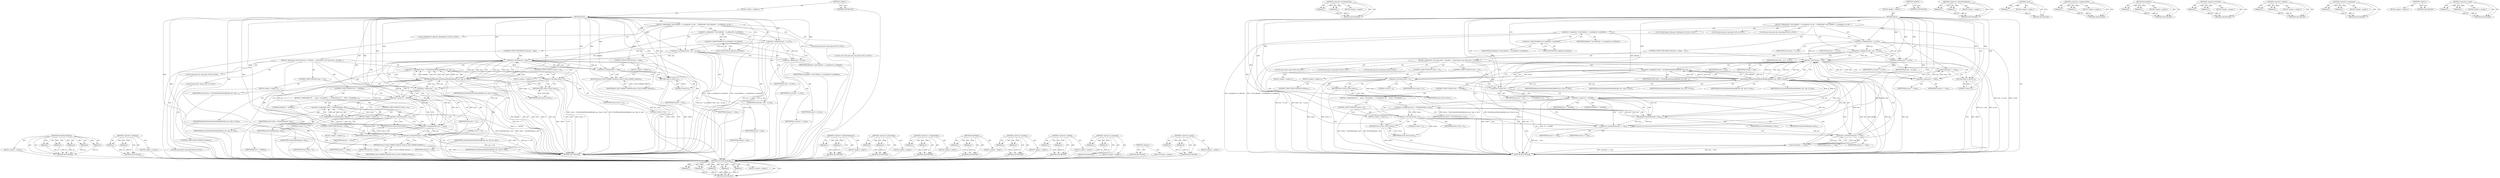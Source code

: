 digraph "&lt;operator&gt;.equals" {
vulnerable_128 [label=<(METHOD,ParseElementHeader)>];
vulnerable_129 [label=<(PARAM,p1)>];
vulnerable_130 [label=<(PARAM,p2)>];
vulnerable_131 [label=<(PARAM,p3)>];
vulnerable_132 [label=<(PARAM,p4)>];
vulnerable_133 [label=<(PARAM,p5)>];
vulnerable_134 [label=<(BLOCK,&lt;empty&gt;,&lt;empty&gt;)>];
vulnerable_135 [label=<(METHOD_RETURN,ANY)>];
vulnerable_155 [label=<(METHOD,&lt;operator&gt;.lessEqualsThan)>];
vulnerable_156 [label=<(PARAM,p1)>];
vulnerable_157 [label=<(PARAM,p2)>];
vulnerable_158 [label=<(BLOCK,&lt;empty&gt;,&lt;empty&gt;)>];
vulnerable_159 [label=<(METHOD_RETURN,ANY)>];
vulnerable_6 [label=<(METHOD,&lt;global&gt;)<SUB>1</SUB>>];
vulnerable_7 [label=<(BLOCK,&lt;empty&gt;,&lt;empty&gt;)<SUB>1</SUB>>];
vulnerable_8 [label=<(METHOD,Parse)<SUB>1</SUB>>];
vulnerable_9 [label=<(BLOCK,{
 IMkvReader* const pReader = m_pSegment-&gt;m_pR...,{
 IMkvReader* const pReader = m_pSegment-&gt;m_pR...)<SUB>1</SUB>>];
vulnerable_10 [label="<(LOCAL,IMkvReader* pReader: IMkvReader*)<SUB>2</SUB>>"];
vulnerable_11 [label=<(&lt;operator&gt;.assignment,* const pReader = m_pSegment-&gt;m_pReader)<SUB>2</SUB>>];
vulnerable_12 [label=<(IDENTIFIER,pReader,* const pReader = m_pSegment-&gt;m_pReader)<SUB>2</SUB>>];
vulnerable_13 [label=<(&lt;operator&gt;.indirectFieldAccess,m_pSegment-&gt;m_pReader)<SUB>2</SUB>>];
vulnerable_14 [label=<(IDENTIFIER,m_pSegment,* const pReader = m_pSegment-&gt;m_pReader)<SUB>2</SUB>>];
vulnerable_15 [label=<(FIELD_IDENTIFIER,m_pReader,m_pReader)<SUB>2</SUB>>];
vulnerable_16 [label="<(LOCAL,long long pos: long long)<SUB>4</SUB>>"];
vulnerable_17 [label=<(&lt;operator&gt;.assignment,pos = m_start)<SUB>4</SUB>>];
vulnerable_18 [label=<(IDENTIFIER,pos,pos = m_start)<SUB>4</SUB>>];
vulnerable_19 [label=<(IDENTIFIER,m_start,pos = m_start)<SUB>4</SUB>>];
vulnerable_20 [label="<(LOCAL,const long long stop: long long)<SUB>5</SUB>>"];
vulnerable_21 [label=<(&lt;operator&gt;.assignment,stop = pos + m_size)<SUB>5</SUB>>];
vulnerable_22 [label=<(IDENTIFIER,stop,stop = pos + m_size)<SUB>5</SUB>>];
vulnerable_23 [label=<(&lt;operator&gt;.addition,pos + m_size)<SUB>5</SUB>>];
vulnerable_24 [label=<(IDENTIFIER,pos,pos + m_size)<SUB>5</SUB>>];
vulnerable_25 [label=<(IDENTIFIER,m_size,pos + m_size)<SUB>5</SUB>>];
vulnerable_26 [label=<(CONTROL_STRUCTURE,WHILE,while (pos &lt; stop))<SUB>7</SUB>>];
vulnerable_27 [label=<(&lt;operator&gt;.lessThan,pos &lt; stop)<SUB>7</SUB>>];
vulnerable_28 [label=<(IDENTIFIER,pos,pos &lt; stop)<SUB>7</SUB>>];
vulnerable_29 [label=<(IDENTIFIER,stop,pos &lt; stop)<SUB>7</SUB>>];
vulnerable_30 [label=<(BLOCK,{
 long long id, size;

 long status = ParseEle...,{
 long long id, size;

 long status = ParseEle...)<SUB>7</SUB>>];
vulnerable_31 [label="<(LOCAL,long long id: long long)<SUB>8</SUB>>"];
vulnerable_32 [label="<(LOCAL,long long size: long long)<SUB>8</SUB>>"];
vulnerable_33 [label="<(LOCAL,long status: long)<SUB>10</SUB>>"];
vulnerable_34 [label=<(&lt;operator&gt;.assignment,status = ParseElementHeader(pReader, pos, stop,...)<SUB>10</SUB>>];
vulnerable_35 [label=<(IDENTIFIER,status,status = ParseElementHeader(pReader, pos, stop,...)<SUB>10</SUB>>];
vulnerable_36 [label=<(ParseElementHeader,ParseElementHeader(pReader, pos, stop, id, size))<SUB>10</SUB>>];
vulnerable_37 [label=<(IDENTIFIER,pReader,ParseElementHeader(pReader, pos, stop, id, size))<SUB>10</SUB>>];
vulnerable_38 [label=<(IDENTIFIER,pos,ParseElementHeader(pReader, pos, stop, id, size))<SUB>10</SUB>>];
vulnerable_39 [label=<(IDENTIFIER,stop,ParseElementHeader(pReader, pos, stop, id, size))<SUB>10</SUB>>];
vulnerable_40 [label=<(IDENTIFIER,id,ParseElementHeader(pReader, pos, stop, id, size))<SUB>10</SUB>>];
vulnerable_41 [label=<(IDENTIFIER,size,ParseElementHeader(pReader, pos, stop, id, size))<SUB>10</SUB>>];
vulnerable_42 [label=<(CONTROL_STRUCTURE,IF,if (status &lt; 0))<SUB>12</SUB>>];
vulnerable_43 [label=<(&lt;operator&gt;.lessThan,status &lt; 0)<SUB>12</SUB>>];
vulnerable_44 [label=<(IDENTIFIER,status,status &lt; 0)<SUB>12</SUB>>];
vulnerable_45 [label=<(LITERAL,0,status &lt; 0)<SUB>12</SUB>>];
vulnerable_46 [label=<(BLOCK,&lt;empty&gt;,&lt;empty&gt;)<SUB>13</SUB>>];
vulnerable_47 [label=<(RETURN,return status;,return status;)<SUB>13</SUB>>];
vulnerable_48 [label=<(IDENTIFIER,status,return status;)<SUB>13</SUB>>];
vulnerable_49 [label=<(CONTROL_STRUCTURE,IF,if (size == 0))<SUB>15</SUB>>];
vulnerable_50 [label=<(&lt;operator&gt;.equals,size == 0)<SUB>15</SUB>>];
vulnerable_51 [label=<(IDENTIFIER,size,size == 0)<SUB>15</SUB>>];
vulnerable_52 [label=<(LITERAL,0,size == 0)<SUB>15</SUB>>];
vulnerable_53 [label=<(BLOCK,&lt;empty&gt;,&lt;empty&gt;)<SUB>16</SUB>>];
vulnerable_54 [label=<(CONTROL_STRUCTURE,CONTINUE,continue;)<SUB>16</SUB>>];
vulnerable_55 [label=<(CONTROL_STRUCTURE,IF,if (id == 0x05B9))<SUB>18</SUB>>];
vulnerable_56 [label=<(&lt;operator&gt;.equals,id == 0x05B9)<SUB>18</SUB>>];
vulnerable_57 [label=<(IDENTIFIER,id,id == 0x05B9)<SUB>18</SUB>>];
vulnerable_58 [label=<(LITERAL,0x05B9,id == 0x05B9)<SUB>18</SUB>>];
vulnerable_59 [label=<(BLOCK,{ // EditionEntry ID
      status = ParseEditio...,{ // EditionEntry ID
      status = ParseEditio...)<SUB>18</SUB>>];
vulnerable_60 [label=<(&lt;operator&gt;.assignment,status = ParseEdition(pos, size))<SUB>19</SUB>>];
vulnerable_61 [label=<(IDENTIFIER,status,status = ParseEdition(pos, size))<SUB>19</SUB>>];
vulnerable_62 [label=<(ParseEdition,ParseEdition(pos, size))<SUB>19</SUB>>];
vulnerable_63 [label=<(IDENTIFIER,pos,ParseEdition(pos, size))<SUB>19</SUB>>];
vulnerable_64 [label=<(IDENTIFIER,size,ParseEdition(pos, size))<SUB>19</SUB>>];
vulnerable_65 [label=<(CONTROL_STRUCTURE,IF,if (status &lt; 0))<SUB>21</SUB>>];
vulnerable_66 [label=<(&lt;operator&gt;.lessThan,status &lt; 0)<SUB>21</SUB>>];
vulnerable_67 [label=<(IDENTIFIER,status,status &lt; 0)<SUB>21</SUB>>];
vulnerable_68 [label=<(LITERAL,0,status &lt; 0)<SUB>21</SUB>>];
vulnerable_69 [label=<(BLOCK,&lt;empty&gt;,&lt;empty&gt;)<SUB>22</SUB>>];
vulnerable_70 [label=<(RETURN,return status;,return status;)<SUB>22</SUB>>];
vulnerable_71 [label=<(IDENTIFIER,status,return status;)<SUB>22</SUB>>];
vulnerable_72 [label=<(&lt;operator&gt;.assignmentPlus,pos += size)<SUB>26</SUB>>];
vulnerable_73 [label=<(IDENTIFIER,pos,pos += size)<SUB>26</SUB>>];
vulnerable_74 [label=<(IDENTIFIER,size,pos += size)<SUB>26</SUB>>];
vulnerable_75 [label=<(assert,assert(pos &lt;= stop))<SUB>27</SUB>>];
vulnerable_76 [label=<(&lt;operator&gt;.lessEqualsThan,pos &lt;= stop)<SUB>27</SUB>>];
vulnerable_77 [label=<(IDENTIFIER,pos,pos &lt;= stop)<SUB>27</SUB>>];
vulnerable_78 [label=<(IDENTIFIER,stop,pos &lt;= stop)<SUB>27</SUB>>];
vulnerable_79 [label=<(assert,assert(pos == stop))<SUB>30</SUB>>];
vulnerable_80 [label=<(&lt;operator&gt;.equals,pos == stop)<SUB>30</SUB>>];
vulnerable_81 [label=<(IDENTIFIER,pos,pos == stop)<SUB>30</SUB>>];
vulnerable_82 [label=<(IDENTIFIER,stop,pos == stop)<SUB>30</SUB>>];
vulnerable_83 [label=<(RETURN,return 0;,return 0;)<SUB>31</SUB>>];
vulnerable_84 [label=<(LITERAL,0,return 0;)<SUB>31</SUB>>];
vulnerable_85 [label=<(METHOD_RETURN,long)<SUB>1</SUB>>];
vulnerable_87 [label=<(METHOD_RETURN,ANY)<SUB>1</SUB>>];
vulnerable_113 [label=<(METHOD,&lt;operator&gt;.indirectFieldAccess)>];
vulnerable_114 [label=<(PARAM,p1)>];
vulnerable_115 [label=<(PARAM,p2)>];
vulnerable_116 [label=<(BLOCK,&lt;empty&gt;,&lt;empty&gt;)>];
vulnerable_117 [label=<(METHOD_RETURN,ANY)>];
vulnerable_151 [label=<(METHOD,assert)>];
vulnerable_152 [label=<(PARAM,p1)>];
vulnerable_153 [label=<(BLOCK,&lt;empty&gt;,&lt;empty&gt;)>];
vulnerable_154 [label=<(METHOD_RETURN,ANY)>];
vulnerable_146 [label=<(METHOD,&lt;operator&gt;.assignmentPlus)>];
vulnerable_147 [label=<(PARAM,p1)>];
vulnerable_148 [label=<(PARAM,p2)>];
vulnerable_149 [label=<(BLOCK,&lt;empty&gt;,&lt;empty&gt;)>];
vulnerable_150 [label=<(METHOD_RETURN,ANY)>];
vulnerable_141 [label=<(METHOD,ParseEdition)>];
vulnerable_142 [label=<(PARAM,p1)>];
vulnerable_143 [label=<(PARAM,p2)>];
vulnerable_144 [label=<(BLOCK,&lt;empty&gt;,&lt;empty&gt;)>];
vulnerable_145 [label=<(METHOD_RETURN,ANY)>];
vulnerable_123 [label=<(METHOD,&lt;operator&gt;.lessThan)>];
vulnerable_124 [label=<(PARAM,p1)>];
vulnerable_125 [label=<(PARAM,p2)>];
vulnerable_126 [label=<(BLOCK,&lt;empty&gt;,&lt;empty&gt;)>];
vulnerable_127 [label=<(METHOD_RETURN,ANY)>];
vulnerable_118 [label=<(METHOD,&lt;operator&gt;.addition)>];
vulnerable_119 [label=<(PARAM,p1)>];
vulnerable_120 [label=<(PARAM,p2)>];
vulnerable_121 [label=<(BLOCK,&lt;empty&gt;,&lt;empty&gt;)>];
vulnerable_122 [label=<(METHOD_RETURN,ANY)>];
vulnerable_108 [label=<(METHOD,&lt;operator&gt;.assignment)>];
vulnerable_109 [label=<(PARAM,p1)>];
vulnerable_110 [label=<(PARAM,p2)>];
vulnerable_111 [label=<(BLOCK,&lt;empty&gt;,&lt;empty&gt;)>];
vulnerable_112 [label=<(METHOD_RETURN,ANY)>];
vulnerable_102 [label=<(METHOD,&lt;global&gt;)<SUB>1</SUB>>];
vulnerable_103 [label=<(BLOCK,&lt;empty&gt;,&lt;empty&gt;)>];
vulnerable_104 [label=<(METHOD_RETURN,ANY)>];
vulnerable_136 [label=<(METHOD,&lt;operator&gt;.equals)>];
vulnerable_137 [label=<(PARAM,p1)>];
vulnerable_138 [label=<(PARAM,p2)>];
vulnerable_139 [label=<(BLOCK,&lt;empty&gt;,&lt;empty&gt;)>];
vulnerable_140 [label=<(METHOD_RETURN,ANY)>];
fixed_134 [label=<(METHOD,ParseElementHeader)>];
fixed_135 [label=<(PARAM,p1)>];
fixed_136 [label=<(PARAM,p2)>];
fixed_137 [label=<(PARAM,p3)>];
fixed_138 [label=<(PARAM,p4)>];
fixed_139 [label=<(PARAM,p5)>];
fixed_140 [label=<(BLOCK,&lt;empty&gt;,&lt;empty&gt;)>];
fixed_141 [label=<(METHOD_RETURN,ANY)>];
fixed_162 [label=<(METHOD,&lt;operator&gt;.notEquals)>];
fixed_163 [label=<(PARAM,p1)>];
fixed_164 [label=<(PARAM,p2)>];
fixed_165 [label=<(BLOCK,&lt;empty&gt;,&lt;empty&gt;)>];
fixed_166 [label=<(METHOD_RETURN,ANY)>];
fixed_6 [label=<(METHOD,&lt;global&gt;)<SUB>1</SUB>>];
fixed_7 [label=<(BLOCK,&lt;empty&gt;,&lt;empty&gt;)<SUB>1</SUB>>];
fixed_8 [label=<(METHOD,Parse)<SUB>1</SUB>>];
fixed_9 [label=<(BLOCK,{
 IMkvReader* const pReader = m_pSegment-&gt;m_pR...,{
 IMkvReader* const pReader = m_pSegment-&gt;m_pR...)<SUB>1</SUB>>];
fixed_10 [label="<(LOCAL,IMkvReader* pReader: IMkvReader*)<SUB>2</SUB>>"];
fixed_11 [label=<(&lt;operator&gt;.assignment,* const pReader = m_pSegment-&gt;m_pReader)<SUB>2</SUB>>];
fixed_12 [label=<(IDENTIFIER,pReader,* const pReader = m_pSegment-&gt;m_pReader)<SUB>2</SUB>>];
fixed_13 [label=<(&lt;operator&gt;.indirectFieldAccess,m_pSegment-&gt;m_pReader)<SUB>2</SUB>>];
fixed_14 [label=<(IDENTIFIER,m_pSegment,* const pReader = m_pSegment-&gt;m_pReader)<SUB>2</SUB>>];
fixed_15 [label=<(FIELD_IDENTIFIER,m_pReader,m_pReader)<SUB>2</SUB>>];
fixed_16 [label="<(LOCAL,long long pos: long long)<SUB>4</SUB>>"];
fixed_17 [label=<(&lt;operator&gt;.assignment,pos = m_start)<SUB>4</SUB>>];
fixed_18 [label=<(IDENTIFIER,pos,pos = m_start)<SUB>4</SUB>>];
fixed_19 [label=<(IDENTIFIER,m_start,pos = m_start)<SUB>4</SUB>>];
fixed_20 [label="<(LOCAL,const long long stop: long long)<SUB>5</SUB>>"];
fixed_21 [label=<(&lt;operator&gt;.assignment,stop = pos + m_size)<SUB>5</SUB>>];
fixed_22 [label=<(IDENTIFIER,stop,stop = pos + m_size)<SUB>5</SUB>>];
fixed_23 [label=<(&lt;operator&gt;.addition,pos + m_size)<SUB>5</SUB>>];
fixed_24 [label=<(IDENTIFIER,pos,pos + m_size)<SUB>5</SUB>>];
fixed_25 [label=<(IDENTIFIER,m_size,pos + m_size)<SUB>5</SUB>>];
fixed_26 [label=<(CONTROL_STRUCTURE,WHILE,while (pos &lt; stop))<SUB>7</SUB>>];
fixed_27 [label=<(&lt;operator&gt;.lessThan,pos &lt; stop)<SUB>7</SUB>>];
fixed_28 [label=<(IDENTIFIER,pos,pos &lt; stop)<SUB>7</SUB>>];
fixed_29 [label=<(IDENTIFIER,stop,pos &lt; stop)<SUB>7</SUB>>];
fixed_30 [label=<(BLOCK,{
 long long id, size;

 long status = ParseEle...,{
 long long id, size;

 long status = ParseEle...)<SUB>7</SUB>>];
fixed_31 [label="<(LOCAL,long long id: long long)<SUB>8</SUB>>"];
fixed_32 [label="<(LOCAL,long long size: long long)<SUB>8</SUB>>"];
fixed_33 [label="<(LOCAL,long status: long)<SUB>10</SUB>>"];
fixed_34 [label=<(&lt;operator&gt;.assignment,status = ParseElementHeader(pReader, pos, stop,...)<SUB>10</SUB>>];
fixed_35 [label=<(IDENTIFIER,status,status = ParseElementHeader(pReader, pos, stop,...)<SUB>10</SUB>>];
fixed_36 [label=<(ParseElementHeader,ParseElementHeader(pReader, pos, stop, id, size))<SUB>10</SUB>>];
fixed_37 [label=<(IDENTIFIER,pReader,ParseElementHeader(pReader, pos, stop, id, size))<SUB>10</SUB>>];
fixed_38 [label=<(IDENTIFIER,pos,ParseElementHeader(pReader, pos, stop, id, size))<SUB>10</SUB>>];
fixed_39 [label=<(IDENTIFIER,stop,ParseElementHeader(pReader, pos, stop, id, size))<SUB>10</SUB>>];
fixed_40 [label=<(IDENTIFIER,id,ParseElementHeader(pReader, pos, stop, id, size))<SUB>10</SUB>>];
fixed_41 [label=<(IDENTIFIER,size,ParseElementHeader(pReader, pos, stop, id, size))<SUB>10</SUB>>];
fixed_42 [label=<(CONTROL_STRUCTURE,IF,if (status &lt; 0))<SUB>12</SUB>>];
fixed_43 [label=<(&lt;operator&gt;.lessThan,status &lt; 0)<SUB>12</SUB>>];
fixed_44 [label=<(IDENTIFIER,status,status &lt; 0)<SUB>12</SUB>>];
fixed_45 [label=<(LITERAL,0,status &lt; 0)<SUB>12</SUB>>];
fixed_46 [label=<(BLOCK,&lt;empty&gt;,&lt;empty&gt;)<SUB>13</SUB>>];
fixed_47 [label=<(RETURN,return status;,return status;)<SUB>13</SUB>>];
fixed_48 [label=<(IDENTIFIER,status,return status;)<SUB>13</SUB>>];
fixed_49 [label=<(CONTROL_STRUCTURE,IF,if (size == 0))<SUB>15</SUB>>];
fixed_50 [label=<(&lt;operator&gt;.equals,size == 0)<SUB>15</SUB>>];
fixed_51 [label=<(IDENTIFIER,size,size == 0)<SUB>15</SUB>>];
fixed_52 [label=<(LITERAL,0,size == 0)<SUB>15</SUB>>];
fixed_53 [label=<(BLOCK,&lt;empty&gt;,&lt;empty&gt;)<SUB>16</SUB>>];
fixed_54 [label=<(CONTROL_STRUCTURE,CONTINUE,continue;)<SUB>16</SUB>>];
fixed_55 [label=<(CONTROL_STRUCTURE,IF,if (id == 0x05B9))<SUB>18</SUB>>];
fixed_56 [label=<(&lt;operator&gt;.equals,id == 0x05B9)<SUB>18</SUB>>];
fixed_57 [label=<(IDENTIFIER,id,id == 0x05B9)<SUB>18</SUB>>];
fixed_58 [label=<(LITERAL,0x05B9,id == 0x05B9)<SUB>18</SUB>>];
fixed_59 [label=<(BLOCK,{ // EditionEntry ID
      status = ParseEditio...,{ // EditionEntry ID
      status = ParseEditio...)<SUB>18</SUB>>];
fixed_60 [label=<(&lt;operator&gt;.assignment,status = ParseEdition(pos, size))<SUB>19</SUB>>];
fixed_61 [label=<(IDENTIFIER,status,status = ParseEdition(pos, size))<SUB>19</SUB>>];
fixed_62 [label=<(ParseEdition,ParseEdition(pos, size))<SUB>19</SUB>>];
fixed_63 [label=<(IDENTIFIER,pos,ParseEdition(pos, size))<SUB>19</SUB>>];
fixed_64 [label=<(IDENTIFIER,size,ParseEdition(pos, size))<SUB>19</SUB>>];
fixed_65 [label=<(CONTROL_STRUCTURE,IF,if (status &lt; 0))<SUB>21</SUB>>];
fixed_66 [label=<(&lt;operator&gt;.lessThan,status &lt; 0)<SUB>21</SUB>>];
fixed_67 [label=<(IDENTIFIER,status,status &lt; 0)<SUB>21</SUB>>];
fixed_68 [label=<(LITERAL,0,status &lt; 0)<SUB>21</SUB>>];
fixed_69 [label=<(BLOCK,&lt;empty&gt;,&lt;empty&gt;)<SUB>22</SUB>>];
fixed_70 [label=<(RETURN,return status;,return status;)<SUB>22</SUB>>];
fixed_71 [label=<(IDENTIFIER,status,return status;)<SUB>22</SUB>>];
fixed_72 [label=<(&lt;operator&gt;.assignmentPlus,pos += size)<SUB>26</SUB>>];
fixed_73 [label=<(IDENTIFIER,pos,pos += size)<SUB>26</SUB>>];
fixed_74 [label=<(IDENTIFIER,size,pos += size)<SUB>26</SUB>>];
fixed_75 [label=<(CONTROL_STRUCTURE,IF,if (pos &gt; stop))<SUB>27</SUB>>];
fixed_76 [label=<(&lt;operator&gt;.greaterThan,pos &gt; stop)<SUB>27</SUB>>];
fixed_77 [label=<(IDENTIFIER,pos,pos &gt; stop)<SUB>27</SUB>>];
fixed_78 [label=<(IDENTIFIER,stop,pos &gt; stop)<SUB>27</SUB>>];
fixed_79 [label=<(BLOCK,&lt;empty&gt;,&lt;empty&gt;)<SUB>28</SUB>>];
fixed_80 [label=<(RETURN,return E_FILE_FORMAT_INVALID;,return E_FILE_FORMAT_INVALID;)<SUB>28</SUB>>];
fixed_81 [label=<(IDENTIFIER,E_FILE_FORMAT_INVALID,return E_FILE_FORMAT_INVALID;)<SUB>28</SUB>>];
fixed_82 [label=<(CONTROL_STRUCTURE,IF,if (pos != stop))<SUB>31</SUB>>];
fixed_83 [label=<(&lt;operator&gt;.notEquals,pos != stop)<SUB>31</SUB>>];
fixed_84 [label=<(IDENTIFIER,pos,pos != stop)<SUB>31</SUB>>];
fixed_85 [label=<(IDENTIFIER,stop,pos != stop)<SUB>31</SUB>>];
fixed_86 [label=<(BLOCK,&lt;empty&gt;,&lt;empty&gt;)<SUB>32</SUB>>];
fixed_87 [label=<(RETURN,return E_FILE_FORMAT_INVALID;,return E_FILE_FORMAT_INVALID;)<SUB>32</SUB>>];
fixed_88 [label=<(IDENTIFIER,E_FILE_FORMAT_INVALID,return E_FILE_FORMAT_INVALID;)<SUB>32</SUB>>];
fixed_89 [label=<(RETURN,return 0;,return 0;)<SUB>33</SUB>>];
fixed_90 [label=<(LITERAL,0,return 0;)<SUB>33</SUB>>];
fixed_91 [label=<(METHOD_RETURN,long)<SUB>1</SUB>>];
fixed_93 [label=<(METHOD_RETURN,ANY)<SUB>1</SUB>>];
fixed_119 [label=<(METHOD,&lt;operator&gt;.indirectFieldAccess)>];
fixed_120 [label=<(PARAM,p1)>];
fixed_121 [label=<(PARAM,p2)>];
fixed_122 [label=<(BLOCK,&lt;empty&gt;,&lt;empty&gt;)>];
fixed_123 [label=<(METHOD_RETURN,ANY)>];
fixed_157 [label=<(METHOD,&lt;operator&gt;.greaterThan)>];
fixed_158 [label=<(PARAM,p1)>];
fixed_159 [label=<(PARAM,p2)>];
fixed_160 [label=<(BLOCK,&lt;empty&gt;,&lt;empty&gt;)>];
fixed_161 [label=<(METHOD_RETURN,ANY)>];
fixed_152 [label=<(METHOD,&lt;operator&gt;.assignmentPlus)>];
fixed_153 [label=<(PARAM,p1)>];
fixed_154 [label=<(PARAM,p2)>];
fixed_155 [label=<(BLOCK,&lt;empty&gt;,&lt;empty&gt;)>];
fixed_156 [label=<(METHOD_RETURN,ANY)>];
fixed_147 [label=<(METHOD,ParseEdition)>];
fixed_148 [label=<(PARAM,p1)>];
fixed_149 [label=<(PARAM,p2)>];
fixed_150 [label=<(BLOCK,&lt;empty&gt;,&lt;empty&gt;)>];
fixed_151 [label=<(METHOD_RETURN,ANY)>];
fixed_129 [label=<(METHOD,&lt;operator&gt;.lessThan)>];
fixed_130 [label=<(PARAM,p1)>];
fixed_131 [label=<(PARAM,p2)>];
fixed_132 [label=<(BLOCK,&lt;empty&gt;,&lt;empty&gt;)>];
fixed_133 [label=<(METHOD_RETURN,ANY)>];
fixed_124 [label=<(METHOD,&lt;operator&gt;.addition)>];
fixed_125 [label=<(PARAM,p1)>];
fixed_126 [label=<(PARAM,p2)>];
fixed_127 [label=<(BLOCK,&lt;empty&gt;,&lt;empty&gt;)>];
fixed_128 [label=<(METHOD_RETURN,ANY)>];
fixed_114 [label=<(METHOD,&lt;operator&gt;.assignment)>];
fixed_115 [label=<(PARAM,p1)>];
fixed_116 [label=<(PARAM,p2)>];
fixed_117 [label=<(BLOCK,&lt;empty&gt;,&lt;empty&gt;)>];
fixed_118 [label=<(METHOD_RETURN,ANY)>];
fixed_108 [label=<(METHOD,&lt;global&gt;)<SUB>1</SUB>>];
fixed_109 [label=<(BLOCK,&lt;empty&gt;,&lt;empty&gt;)>];
fixed_110 [label=<(METHOD_RETURN,ANY)>];
fixed_142 [label=<(METHOD,&lt;operator&gt;.equals)>];
fixed_143 [label=<(PARAM,p1)>];
fixed_144 [label=<(PARAM,p2)>];
fixed_145 [label=<(BLOCK,&lt;empty&gt;,&lt;empty&gt;)>];
fixed_146 [label=<(METHOD_RETURN,ANY)>];
vulnerable_128 -> vulnerable_129  [key=0, label="AST: "];
vulnerable_128 -> vulnerable_129  [key=1, label="DDG: "];
vulnerable_128 -> vulnerable_134  [key=0, label="AST: "];
vulnerable_128 -> vulnerable_130  [key=0, label="AST: "];
vulnerable_128 -> vulnerable_130  [key=1, label="DDG: "];
vulnerable_128 -> vulnerable_135  [key=0, label="AST: "];
vulnerable_128 -> vulnerable_135  [key=1, label="CFG: "];
vulnerable_128 -> vulnerable_131  [key=0, label="AST: "];
vulnerable_128 -> vulnerable_131  [key=1, label="DDG: "];
vulnerable_128 -> vulnerable_132  [key=0, label="AST: "];
vulnerable_128 -> vulnerable_132  [key=1, label="DDG: "];
vulnerable_128 -> vulnerable_133  [key=0, label="AST: "];
vulnerable_128 -> vulnerable_133  [key=1, label="DDG: "];
vulnerable_129 -> vulnerable_135  [key=0, label="DDG: p1"];
vulnerable_130 -> vulnerable_135  [key=0, label="DDG: p2"];
vulnerable_131 -> vulnerable_135  [key=0, label="DDG: p3"];
vulnerable_132 -> vulnerable_135  [key=0, label="DDG: p4"];
vulnerable_133 -> vulnerable_135  [key=0, label="DDG: p5"];
vulnerable_155 -> vulnerable_156  [key=0, label="AST: "];
vulnerable_155 -> vulnerable_156  [key=1, label="DDG: "];
vulnerable_155 -> vulnerable_158  [key=0, label="AST: "];
vulnerable_155 -> vulnerable_157  [key=0, label="AST: "];
vulnerable_155 -> vulnerable_157  [key=1, label="DDG: "];
vulnerable_155 -> vulnerable_159  [key=0, label="AST: "];
vulnerable_155 -> vulnerable_159  [key=1, label="CFG: "];
vulnerable_156 -> vulnerable_159  [key=0, label="DDG: p1"];
vulnerable_157 -> vulnerable_159  [key=0, label="DDG: p2"];
vulnerable_6 -> vulnerable_7  [key=0, label="AST: "];
vulnerable_6 -> vulnerable_87  [key=0, label="AST: "];
vulnerable_6 -> vulnerable_87  [key=1, label="CFG: "];
vulnerable_7 -> vulnerable_8  [key=0, label="AST: "];
vulnerable_8 -> vulnerable_9  [key=0, label="AST: "];
vulnerable_8 -> vulnerable_85  [key=0, label="AST: "];
vulnerable_8 -> vulnerable_15  [key=0, label="CFG: "];
vulnerable_8 -> vulnerable_17  [key=0, label="DDG: "];
vulnerable_8 -> vulnerable_21  [key=0, label="DDG: "];
vulnerable_8 -> vulnerable_83  [key=0, label="DDG: "];
vulnerable_8 -> vulnerable_84  [key=0, label="DDG: "];
vulnerable_8 -> vulnerable_23  [key=0, label="DDG: "];
vulnerable_8 -> vulnerable_27  [key=0, label="DDG: "];
vulnerable_8 -> vulnerable_72  [key=0, label="DDG: "];
vulnerable_8 -> vulnerable_80  [key=0, label="DDG: "];
vulnerable_8 -> vulnerable_36  [key=0, label="DDG: "];
vulnerable_8 -> vulnerable_43  [key=0, label="DDG: "];
vulnerable_8 -> vulnerable_50  [key=0, label="DDG: "];
vulnerable_8 -> vulnerable_56  [key=0, label="DDG: "];
vulnerable_8 -> vulnerable_76  [key=0, label="DDG: "];
vulnerable_8 -> vulnerable_48  [key=0, label="DDG: "];
vulnerable_8 -> vulnerable_62  [key=0, label="DDG: "];
vulnerable_8 -> vulnerable_66  [key=0, label="DDG: "];
vulnerable_8 -> vulnerable_71  [key=0, label="DDG: "];
vulnerable_9 -> vulnerable_10  [key=0, label="AST: "];
vulnerable_9 -> vulnerable_11  [key=0, label="AST: "];
vulnerable_9 -> vulnerable_16  [key=0, label="AST: "];
vulnerable_9 -> vulnerable_17  [key=0, label="AST: "];
vulnerable_9 -> vulnerable_20  [key=0, label="AST: "];
vulnerable_9 -> vulnerable_21  [key=0, label="AST: "];
vulnerable_9 -> vulnerable_26  [key=0, label="AST: "];
vulnerable_9 -> vulnerable_79  [key=0, label="AST: "];
vulnerable_9 -> vulnerable_83  [key=0, label="AST: "];
vulnerable_11 -> vulnerable_12  [key=0, label="AST: "];
vulnerable_11 -> vulnerable_13  [key=0, label="AST: "];
vulnerable_11 -> vulnerable_17  [key=0, label="CFG: "];
vulnerable_11 -> vulnerable_85  [key=0, label="DDG: m_pSegment-&gt;m_pReader"];
vulnerable_11 -> vulnerable_85  [key=1, label="DDG: * const pReader = m_pSegment-&gt;m_pReader"];
vulnerable_11 -> vulnerable_36  [key=0, label="DDG: pReader"];
vulnerable_13 -> vulnerable_14  [key=0, label="AST: "];
vulnerable_13 -> vulnerable_15  [key=0, label="AST: "];
vulnerable_13 -> vulnerable_11  [key=0, label="CFG: "];
vulnerable_15 -> vulnerable_13  [key=0, label="CFG: "];
vulnerable_17 -> vulnerable_18  [key=0, label="AST: "];
vulnerable_17 -> vulnerable_19  [key=0, label="AST: "];
vulnerable_17 -> vulnerable_23  [key=0, label="CFG: "];
vulnerable_17 -> vulnerable_23  [key=1, label="DDG: pos"];
vulnerable_17 -> vulnerable_85  [key=0, label="DDG: pos = m_start"];
vulnerable_17 -> vulnerable_85  [key=1, label="DDG: m_start"];
vulnerable_17 -> vulnerable_21  [key=0, label="DDG: pos"];
vulnerable_17 -> vulnerable_27  [key=0, label="DDG: pos"];
vulnerable_21 -> vulnerable_22  [key=0, label="AST: "];
vulnerable_21 -> vulnerable_23  [key=0, label="AST: "];
vulnerable_21 -> vulnerable_27  [key=0, label="CFG: "];
vulnerable_21 -> vulnerable_27  [key=1, label="DDG: stop"];
vulnerable_21 -> vulnerable_85  [key=0, label="DDG: pos + m_size"];
vulnerable_21 -> vulnerable_85  [key=1, label="DDG: stop = pos + m_size"];
vulnerable_23 -> vulnerable_24  [key=0, label="AST: "];
vulnerable_23 -> vulnerable_25  [key=0, label="AST: "];
vulnerable_23 -> vulnerable_21  [key=0, label="CFG: "];
vulnerable_23 -> vulnerable_85  [key=0, label="DDG: m_size"];
vulnerable_26 -> vulnerable_27  [key=0, label="AST: "];
vulnerable_26 -> vulnerable_30  [key=0, label="AST: "];
vulnerable_27 -> vulnerable_28  [key=0, label="AST: "];
vulnerable_27 -> vulnerable_29  [key=0, label="AST: "];
vulnerable_27 -> vulnerable_36  [key=0, label="CFG: "];
vulnerable_27 -> vulnerable_36  [key=1, label="DDG: pos"];
vulnerable_27 -> vulnerable_36  [key=2, label="DDG: stop"];
vulnerable_27 -> vulnerable_36  [key=3, label="CDG: "];
vulnerable_27 -> vulnerable_80  [key=0, label="CFG: "];
vulnerable_27 -> vulnerable_80  [key=1, label="DDG: pos"];
vulnerable_27 -> vulnerable_80  [key=2, label="DDG: stop"];
vulnerable_27 -> vulnerable_80  [key=3, label="CDG: "];
vulnerable_27 -> vulnerable_85  [key=0, label="DDG: pos &lt; stop"];
vulnerable_27 -> vulnerable_34  [key=0, label="CDG: "];
vulnerable_27 -> vulnerable_83  [key=0, label="CDG: "];
vulnerable_27 -> vulnerable_79  [key=0, label="CDG: "];
vulnerable_27 -> vulnerable_43  [key=0, label="CDG: "];
vulnerable_30 -> vulnerable_31  [key=0, label="AST: "];
vulnerable_30 -> vulnerable_32  [key=0, label="AST: "];
vulnerable_30 -> vulnerable_33  [key=0, label="AST: "];
vulnerable_30 -> vulnerable_34  [key=0, label="AST: "];
vulnerable_30 -> vulnerable_42  [key=0, label="AST: "];
vulnerable_30 -> vulnerable_49  [key=0, label="AST: "];
vulnerable_30 -> vulnerable_55  [key=0, label="AST: "];
vulnerable_30 -> vulnerable_72  [key=0, label="AST: "];
vulnerable_30 -> vulnerable_75  [key=0, label="AST: "];
vulnerable_34 -> vulnerable_35  [key=0, label="AST: "];
vulnerable_34 -> vulnerable_36  [key=0, label="AST: "];
vulnerable_34 -> vulnerable_43  [key=0, label="CFG: "];
vulnerable_34 -> vulnerable_43  [key=1, label="DDG: status"];
vulnerable_34 -> vulnerable_85  [key=0, label="DDG: ParseElementHeader(pReader, pos, stop, id, size)"];
vulnerable_34 -> vulnerable_85  [key=1, label="DDG: status = ParseElementHeader(pReader, pos, stop, id, size)"];
vulnerable_36 -> vulnerable_37  [key=0, label="AST: "];
vulnerable_36 -> vulnerable_38  [key=0, label="AST: "];
vulnerable_36 -> vulnerable_39  [key=0, label="AST: "];
vulnerable_36 -> vulnerable_40  [key=0, label="AST: "];
vulnerable_36 -> vulnerable_41  [key=0, label="AST: "];
vulnerable_36 -> vulnerable_34  [key=0, label="CFG: "];
vulnerable_36 -> vulnerable_34  [key=1, label="DDG: pReader"];
vulnerable_36 -> vulnerable_34  [key=2, label="DDG: pos"];
vulnerable_36 -> vulnerable_34  [key=3, label="DDG: stop"];
vulnerable_36 -> vulnerable_34  [key=4, label="DDG: id"];
vulnerable_36 -> vulnerable_34  [key=5, label="DDG: size"];
vulnerable_36 -> vulnerable_85  [key=0, label="DDG: pReader"];
vulnerable_36 -> vulnerable_85  [key=1, label="DDG: pos"];
vulnerable_36 -> vulnerable_85  [key=2, label="DDG: stop"];
vulnerable_36 -> vulnerable_85  [key=3, label="DDG: id"];
vulnerable_36 -> vulnerable_85  [key=4, label="DDG: size"];
vulnerable_36 -> vulnerable_27  [key=0, label="DDG: pos"];
vulnerable_36 -> vulnerable_27  [key=1, label="DDG: stop"];
vulnerable_36 -> vulnerable_72  [key=0, label="DDG: pos"];
vulnerable_36 -> vulnerable_50  [key=0, label="DDG: size"];
vulnerable_36 -> vulnerable_56  [key=0, label="DDG: id"];
vulnerable_36 -> vulnerable_76  [key=0, label="DDG: stop"];
vulnerable_36 -> vulnerable_62  [key=0, label="DDG: pos"];
vulnerable_42 -> vulnerable_43  [key=0, label="AST: "];
vulnerable_42 -> vulnerable_46  [key=0, label="AST: "];
vulnerable_43 -> vulnerable_44  [key=0, label="AST: "];
vulnerable_43 -> vulnerable_45  [key=0, label="AST: "];
vulnerable_43 -> vulnerable_47  [key=0, label="CFG: "];
vulnerable_43 -> vulnerable_47  [key=1, label="CDG: "];
vulnerable_43 -> vulnerable_50  [key=0, label="CFG: "];
vulnerable_43 -> vulnerable_50  [key=1, label="CDG: "];
vulnerable_43 -> vulnerable_85  [key=0, label="DDG: status"];
vulnerable_43 -> vulnerable_85  [key=1, label="DDG: status &lt; 0"];
vulnerable_43 -> vulnerable_48  [key=0, label="DDG: status"];
vulnerable_46 -> vulnerable_47  [key=0, label="AST: "];
vulnerable_47 -> vulnerable_48  [key=0, label="AST: "];
vulnerable_47 -> vulnerable_85  [key=0, label="CFG: "];
vulnerable_47 -> vulnerable_85  [key=1, label="DDG: &lt;RET&gt;"];
vulnerable_48 -> vulnerable_47  [key=0, label="DDG: status"];
vulnerable_49 -> vulnerable_50  [key=0, label="AST: "];
vulnerable_49 -> vulnerable_53  [key=0, label="AST: "];
vulnerable_50 -> vulnerable_51  [key=0, label="AST: "];
vulnerable_50 -> vulnerable_52  [key=0, label="AST: "];
vulnerable_50 -> vulnerable_27  [key=0, label="CFG: "];
vulnerable_50 -> vulnerable_27  [key=1, label="CDG: "];
vulnerable_50 -> vulnerable_56  [key=0, label="CFG: "];
vulnerable_50 -> vulnerable_56  [key=1, label="CDG: "];
vulnerable_50 -> vulnerable_85  [key=0, label="DDG: size == 0"];
vulnerable_50 -> vulnerable_72  [key=0, label="DDG: size"];
vulnerable_50 -> vulnerable_36  [key=0, label="DDG: size"];
vulnerable_50 -> vulnerable_62  [key=0, label="DDG: size"];
vulnerable_53 -> vulnerable_54  [key=0, label="AST: "];
vulnerable_55 -> vulnerable_56  [key=0, label="AST: "];
vulnerable_55 -> vulnerable_59  [key=0, label="AST: "];
vulnerable_56 -> vulnerable_57  [key=0, label="AST: "];
vulnerable_56 -> vulnerable_58  [key=0, label="AST: "];
vulnerable_56 -> vulnerable_62  [key=0, label="CFG: "];
vulnerable_56 -> vulnerable_62  [key=1, label="CDG: "];
vulnerable_56 -> vulnerable_72  [key=0, label="CFG: "];
vulnerable_56 -> vulnerable_72  [key=1, label="CDG: "];
vulnerable_56 -> vulnerable_85  [key=0, label="DDG: id == 0x05B9"];
vulnerable_56 -> vulnerable_36  [key=0, label="DDG: id"];
vulnerable_56 -> vulnerable_60  [key=0, label="CDG: "];
vulnerable_56 -> vulnerable_66  [key=0, label="CDG: "];
vulnerable_56 -> vulnerable_75  [key=0, label="CDG: "];
vulnerable_56 -> vulnerable_27  [key=0, label="CDG: "];
vulnerable_56 -> vulnerable_76  [key=0, label="CDG: "];
vulnerable_59 -> vulnerable_60  [key=0, label="AST: "];
vulnerable_59 -> vulnerable_65  [key=0, label="AST: "];
vulnerable_60 -> vulnerable_61  [key=0, label="AST: "];
vulnerable_60 -> vulnerable_62  [key=0, label="AST: "];
vulnerable_60 -> vulnerable_66  [key=0, label="CFG: "];
vulnerable_60 -> vulnerable_66  [key=1, label="DDG: status"];
vulnerable_60 -> vulnerable_85  [key=0, label="DDG: ParseEdition(pos, size)"];
vulnerable_60 -> vulnerable_85  [key=1, label="DDG: status = ParseEdition(pos, size)"];
vulnerable_62 -> vulnerable_63  [key=0, label="AST: "];
vulnerable_62 -> vulnerable_64  [key=0, label="AST: "];
vulnerable_62 -> vulnerable_60  [key=0, label="CFG: "];
vulnerable_62 -> vulnerable_60  [key=1, label="DDG: pos"];
vulnerable_62 -> vulnerable_60  [key=2, label="DDG: size"];
vulnerable_62 -> vulnerable_72  [key=0, label="DDG: size"];
vulnerable_62 -> vulnerable_72  [key=1, label="DDG: pos"];
vulnerable_62 -> vulnerable_36  [key=0, label="DDG: size"];
vulnerable_65 -> vulnerable_66  [key=0, label="AST: "];
vulnerable_65 -> vulnerable_69  [key=0, label="AST: "];
vulnerable_66 -> vulnerable_67  [key=0, label="AST: "];
vulnerable_66 -> vulnerable_68  [key=0, label="AST: "];
vulnerable_66 -> vulnerable_70  [key=0, label="CFG: "];
vulnerable_66 -> vulnerable_70  [key=1, label="CDG: "];
vulnerable_66 -> vulnerable_72  [key=0, label="CFG: "];
vulnerable_66 -> vulnerable_72  [key=1, label="CDG: "];
vulnerable_66 -> vulnerable_71  [key=0, label="DDG: status"];
vulnerable_66 -> vulnerable_75  [key=0, label="CDG: "];
vulnerable_66 -> vulnerable_27  [key=0, label="CDG: "];
vulnerable_66 -> vulnerable_76  [key=0, label="CDG: "];
vulnerable_69 -> vulnerable_70  [key=0, label="AST: "];
vulnerable_70 -> vulnerable_71  [key=0, label="AST: "];
vulnerable_70 -> vulnerable_85  [key=0, label="CFG: "];
vulnerable_70 -> vulnerable_85  [key=1, label="DDG: &lt;RET&gt;"];
vulnerable_71 -> vulnerable_70  [key=0, label="DDG: status"];
vulnerable_72 -> vulnerable_73  [key=0, label="AST: "];
vulnerable_72 -> vulnerable_74  [key=0, label="AST: "];
vulnerable_72 -> vulnerable_76  [key=0, label="CFG: "];
vulnerable_72 -> vulnerable_76  [key=1, label="DDG: pos"];
vulnerable_72 -> vulnerable_85  [key=0, label="DDG: pos += size"];
vulnerable_75 -> vulnerable_76  [key=0, label="AST: "];
vulnerable_75 -> vulnerable_27  [key=0, label="CFG: "];
vulnerable_75 -> vulnerable_85  [key=0, label="DDG: pos &lt;= stop"];
vulnerable_75 -> vulnerable_85  [key=1, label="DDG: assert(pos &lt;= stop)"];
vulnerable_76 -> vulnerable_77  [key=0, label="AST: "];
vulnerable_76 -> vulnerable_78  [key=0, label="AST: "];
vulnerable_76 -> vulnerable_75  [key=0, label="CFG: "];
vulnerable_76 -> vulnerable_75  [key=1, label="DDG: pos"];
vulnerable_76 -> vulnerable_75  [key=2, label="DDG: stop"];
vulnerable_76 -> vulnerable_27  [key=0, label="DDG: pos"];
vulnerable_76 -> vulnerable_27  [key=1, label="DDG: stop"];
vulnerable_79 -> vulnerable_80  [key=0, label="AST: "];
vulnerable_79 -> vulnerable_83  [key=0, label="CFG: "];
vulnerable_80 -> vulnerable_81  [key=0, label="AST: "];
vulnerable_80 -> vulnerable_82  [key=0, label="AST: "];
vulnerable_80 -> vulnerable_79  [key=0, label="CFG: "];
vulnerable_80 -> vulnerable_79  [key=1, label="DDG: pos"];
vulnerable_80 -> vulnerable_79  [key=2, label="DDG: stop"];
vulnerable_83 -> vulnerable_84  [key=0, label="AST: "];
vulnerable_83 -> vulnerable_85  [key=0, label="CFG: "];
vulnerable_83 -> vulnerable_85  [key=1, label="DDG: &lt;RET&gt;"];
vulnerable_84 -> vulnerable_83  [key=0, label="DDG: 0"];
vulnerable_113 -> vulnerable_114  [key=0, label="AST: "];
vulnerable_113 -> vulnerable_114  [key=1, label="DDG: "];
vulnerable_113 -> vulnerable_116  [key=0, label="AST: "];
vulnerable_113 -> vulnerable_115  [key=0, label="AST: "];
vulnerable_113 -> vulnerable_115  [key=1, label="DDG: "];
vulnerable_113 -> vulnerable_117  [key=0, label="AST: "];
vulnerable_113 -> vulnerable_117  [key=1, label="CFG: "];
vulnerable_114 -> vulnerable_117  [key=0, label="DDG: p1"];
vulnerable_115 -> vulnerable_117  [key=0, label="DDG: p2"];
vulnerable_151 -> vulnerable_152  [key=0, label="AST: "];
vulnerable_151 -> vulnerable_152  [key=1, label="DDG: "];
vulnerable_151 -> vulnerable_153  [key=0, label="AST: "];
vulnerable_151 -> vulnerable_154  [key=0, label="AST: "];
vulnerable_151 -> vulnerable_154  [key=1, label="CFG: "];
vulnerable_152 -> vulnerable_154  [key=0, label="DDG: p1"];
vulnerable_146 -> vulnerable_147  [key=0, label="AST: "];
vulnerable_146 -> vulnerable_147  [key=1, label="DDG: "];
vulnerable_146 -> vulnerable_149  [key=0, label="AST: "];
vulnerable_146 -> vulnerable_148  [key=0, label="AST: "];
vulnerable_146 -> vulnerable_148  [key=1, label="DDG: "];
vulnerable_146 -> vulnerable_150  [key=0, label="AST: "];
vulnerable_146 -> vulnerable_150  [key=1, label="CFG: "];
vulnerable_147 -> vulnerable_150  [key=0, label="DDG: p1"];
vulnerable_148 -> vulnerable_150  [key=0, label="DDG: p2"];
vulnerable_141 -> vulnerable_142  [key=0, label="AST: "];
vulnerable_141 -> vulnerable_142  [key=1, label="DDG: "];
vulnerable_141 -> vulnerable_144  [key=0, label="AST: "];
vulnerable_141 -> vulnerable_143  [key=0, label="AST: "];
vulnerable_141 -> vulnerable_143  [key=1, label="DDG: "];
vulnerable_141 -> vulnerable_145  [key=0, label="AST: "];
vulnerable_141 -> vulnerable_145  [key=1, label="CFG: "];
vulnerable_142 -> vulnerable_145  [key=0, label="DDG: p1"];
vulnerable_143 -> vulnerable_145  [key=0, label="DDG: p2"];
vulnerable_123 -> vulnerable_124  [key=0, label="AST: "];
vulnerable_123 -> vulnerable_124  [key=1, label="DDG: "];
vulnerable_123 -> vulnerable_126  [key=0, label="AST: "];
vulnerable_123 -> vulnerable_125  [key=0, label="AST: "];
vulnerable_123 -> vulnerable_125  [key=1, label="DDG: "];
vulnerable_123 -> vulnerable_127  [key=0, label="AST: "];
vulnerable_123 -> vulnerable_127  [key=1, label="CFG: "];
vulnerable_124 -> vulnerable_127  [key=0, label="DDG: p1"];
vulnerable_125 -> vulnerable_127  [key=0, label="DDG: p2"];
vulnerable_118 -> vulnerable_119  [key=0, label="AST: "];
vulnerable_118 -> vulnerable_119  [key=1, label="DDG: "];
vulnerable_118 -> vulnerable_121  [key=0, label="AST: "];
vulnerable_118 -> vulnerable_120  [key=0, label="AST: "];
vulnerable_118 -> vulnerable_120  [key=1, label="DDG: "];
vulnerable_118 -> vulnerable_122  [key=0, label="AST: "];
vulnerable_118 -> vulnerable_122  [key=1, label="CFG: "];
vulnerable_119 -> vulnerable_122  [key=0, label="DDG: p1"];
vulnerable_120 -> vulnerable_122  [key=0, label="DDG: p2"];
vulnerable_108 -> vulnerable_109  [key=0, label="AST: "];
vulnerable_108 -> vulnerable_109  [key=1, label="DDG: "];
vulnerable_108 -> vulnerable_111  [key=0, label="AST: "];
vulnerable_108 -> vulnerable_110  [key=0, label="AST: "];
vulnerable_108 -> vulnerable_110  [key=1, label="DDG: "];
vulnerable_108 -> vulnerable_112  [key=0, label="AST: "];
vulnerable_108 -> vulnerable_112  [key=1, label="CFG: "];
vulnerable_109 -> vulnerable_112  [key=0, label="DDG: p1"];
vulnerable_110 -> vulnerable_112  [key=0, label="DDG: p2"];
vulnerable_102 -> vulnerable_103  [key=0, label="AST: "];
vulnerable_102 -> vulnerable_104  [key=0, label="AST: "];
vulnerable_102 -> vulnerable_104  [key=1, label="CFG: "];
vulnerable_136 -> vulnerable_137  [key=0, label="AST: "];
vulnerable_136 -> vulnerable_137  [key=1, label="DDG: "];
vulnerable_136 -> vulnerable_139  [key=0, label="AST: "];
vulnerable_136 -> vulnerable_138  [key=0, label="AST: "];
vulnerable_136 -> vulnerable_138  [key=1, label="DDG: "];
vulnerable_136 -> vulnerable_140  [key=0, label="AST: "];
vulnerable_136 -> vulnerable_140  [key=1, label="CFG: "];
vulnerable_137 -> vulnerable_140  [key=0, label="DDG: p1"];
vulnerable_138 -> vulnerable_140  [key=0, label="DDG: p2"];
fixed_134 -> fixed_135  [key=0, label="AST: "];
fixed_134 -> fixed_135  [key=1, label="DDG: "];
fixed_134 -> fixed_140  [key=0, label="AST: "];
fixed_134 -> fixed_136  [key=0, label="AST: "];
fixed_134 -> fixed_136  [key=1, label="DDG: "];
fixed_134 -> fixed_141  [key=0, label="AST: "];
fixed_134 -> fixed_141  [key=1, label="CFG: "];
fixed_134 -> fixed_137  [key=0, label="AST: "];
fixed_134 -> fixed_137  [key=1, label="DDG: "];
fixed_134 -> fixed_138  [key=0, label="AST: "];
fixed_134 -> fixed_138  [key=1, label="DDG: "];
fixed_134 -> fixed_139  [key=0, label="AST: "];
fixed_134 -> fixed_139  [key=1, label="DDG: "];
fixed_135 -> fixed_141  [key=0, label="DDG: p1"];
fixed_136 -> fixed_141  [key=0, label="DDG: p2"];
fixed_137 -> fixed_141  [key=0, label="DDG: p3"];
fixed_138 -> fixed_141  [key=0, label="DDG: p4"];
fixed_139 -> fixed_141  [key=0, label="DDG: p5"];
fixed_140 -> vulnerable_128  [key=0];
fixed_141 -> vulnerable_128  [key=0];
fixed_162 -> fixed_163  [key=0, label="AST: "];
fixed_162 -> fixed_163  [key=1, label="DDG: "];
fixed_162 -> fixed_165  [key=0, label="AST: "];
fixed_162 -> fixed_164  [key=0, label="AST: "];
fixed_162 -> fixed_164  [key=1, label="DDG: "];
fixed_162 -> fixed_166  [key=0, label="AST: "];
fixed_162 -> fixed_166  [key=1, label="CFG: "];
fixed_163 -> fixed_166  [key=0, label="DDG: p1"];
fixed_164 -> fixed_166  [key=0, label="DDG: p2"];
fixed_165 -> vulnerable_128  [key=0];
fixed_166 -> vulnerable_128  [key=0];
fixed_6 -> fixed_7  [key=0, label="AST: "];
fixed_6 -> fixed_93  [key=0, label="AST: "];
fixed_6 -> fixed_93  [key=1, label="CFG: "];
fixed_7 -> fixed_8  [key=0, label="AST: "];
fixed_8 -> fixed_9  [key=0, label="AST: "];
fixed_8 -> fixed_91  [key=0, label="AST: "];
fixed_8 -> fixed_15  [key=0, label="CFG: "];
fixed_8 -> fixed_17  [key=0, label="DDG: "];
fixed_8 -> fixed_21  [key=0, label="DDG: "];
fixed_8 -> fixed_89  [key=0, label="DDG: "];
fixed_8 -> fixed_90  [key=0, label="DDG: "];
fixed_8 -> fixed_23  [key=0, label="DDG: "];
fixed_8 -> fixed_27  [key=0, label="DDG: "];
fixed_8 -> fixed_72  [key=0, label="DDG: "];
fixed_8 -> fixed_83  [key=0, label="DDG: "];
fixed_8 -> fixed_87  [key=0, label="DDG: "];
fixed_8 -> fixed_88  [key=0, label="DDG: "];
fixed_8 -> fixed_36  [key=0, label="DDG: "];
fixed_8 -> fixed_43  [key=0, label="DDG: "];
fixed_8 -> fixed_50  [key=0, label="DDG: "];
fixed_8 -> fixed_56  [key=0, label="DDG: "];
fixed_8 -> fixed_76  [key=0, label="DDG: "];
fixed_8 -> fixed_80  [key=0, label="DDG: "];
fixed_8 -> fixed_48  [key=0, label="DDG: "];
fixed_8 -> fixed_81  [key=0, label="DDG: "];
fixed_8 -> fixed_62  [key=0, label="DDG: "];
fixed_8 -> fixed_66  [key=0, label="DDG: "];
fixed_8 -> fixed_71  [key=0, label="DDG: "];
fixed_9 -> fixed_10  [key=0, label="AST: "];
fixed_9 -> fixed_11  [key=0, label="AST: "];
fixed_9 -> fixed_16  [key=0, label="AST: "];
fixed_9 -> fixed_17  [key=0, label="AST: "];
fixed_9 -> fixed_20  [key=0, label="AST: "];
fixed_9 -> fixed_21  [key=0, label="AST: "];
fixed_9 -> fixed_26  [key=0, label="AST: "];
fixed_9 -> fixed_82  [key=0, label="AST: "];
fixed_9 -> fixed_89  [key=0, label="AST: "];
fixed_10 -> vulnerable_128  [key=0];
fixed_11 -> fixed_12  [key=0, label="AST: "];
fixed_11 -> fixed_13  [key=0, label="AST: "];
fixed_11 -> fixed_17  [key=0, label="CFG: "];
fixed_11 -> fixed_91  [key=0, label="DDG: m_pSegment-&gt;m_pReader"];
fixed_11 -> fixed_91  [key=1, label="DDG: * const pReader = m_pSegment-&gt;m_pReader"];
fixed_11 -> fixed_36  [key=0, label="DDG: pReader"];
fixed_12 -> vulnerable_128  [key=0];
fixed_13 -> fixed_14  [key=0, label="AST: "];
fixed_13 -> fixed_15  [key=0, label="AST: "];
fixed_13 -> fixed_11  [key=0, label="CFG: "];
fixed_14 -> vulnerable_128  [key=0];
fixed_15 -> fixed_13  [key=0, label="CFG: "];
fixed_16 -> vulnerable_128  [key=0];
fixed_17 -> fixed_18  [key=0, label="AST: "];
fixed_17 -> fixed_19  [key=0, label="AST: "];
fixed_17 -> fixed_23  [key=0, label="CFG: "];
fixed_17 -> fixed_23  [key=1, label="DDG: pos"];
fixed_17 -> fixed_91  [key=0, label="DDG: pos = m_start"];
fixed_17 -> fixed_91  [key=1, label="DDG: m_start"];
fixed_17 -> fixed_21  [key=0, label="DDG: pos"];
fixed_17 -> fixed_27  [key=0, label="DDG: pos"];
fixed_18 -> vulnerable_128  [key=0];
fixed_19 -> vulnerable_128  [key=0];
fixed_20 -> vulnerable_128  [key=0];
fixed_21 -> fixed_22  [key=0, label="AST: "];
fixed_21 -> fixed_23  [key=0, label="AST: "];
fixed_21 -> fixed_27  [key=0, label="CFG: "];
fixed_21 -> fixed_27  [key=1, label="DDG: stop"];
fixed_21 -> fixed_91  [key=0, label="DDG: pos + m_size"];
fixed_21 -> fixed_91  [key=1, label="DDG: stop = pos + m_size"];
fixed_22 -> vulnerable_128  [key=0];
fixed_23 -> fixed_24  [key=0, label="AST: "];
fixed_23 -> fixed_25  [key=0, label="AST: "];
fixed_23 -> fixed_21  [key=0, label="CFG: "];
fixed_23 -> fixed_91  [key=0, label="DDG: m_size"];
fixed_24 -> vulnerable_128  [key=0];
fixed_25 -> vulnerable_128  [key=0];
fixed_26 -> fixed_27  [key=0, label="AST: "];
fixed_26 -> fixed_30  [key=0, label="AST: "];
fixed_27 -> fixed_28  [key=0, label="AST: "];
fixed_27 -> fixed_29  [key=0, label="AST: "];
fixed_27 -> fixed_36  [key=0, label="CFG: "];
fixed_27 -> fixed_36  [key=1, label="DDG: pos"];
fixed_27 -> fixed_36  [key=2, label="DDG: stop"];
fixed_27 -> fixed_36  [key=3, label="CDG: "];
fixed_27 -> fixed_83  [key=0, label="CFG: "];
fixed_27 -> fixed_83  [key=1, label="DDG: pos"];
fixed_27 -> fixed_83  [key=2, label="DDG: stop"];
fixed_27 -> fixed_83  [key=3, label="CDG: "];
fixed_27 -> fixed_91  [key=0, label="DDG: pos &lt; stop"];
fixed_27 -> fixed_34  [key=0, label="CDG: "];
fixed_27 -> fixed_43  [key=0, label="CDG: "];
fixed_28 -> vulnerable_128  [key=0];
fixed_29 -> vulnerable_128  [key=0];
fixed_30 -> fixed_31  [key=0, label="AST: "];
fixed_30 -> fixed_32  [key=0, label="AST: "];
fixed_30 -> fixed_33  [key=0, label="AST: "];
fixed_30 -> fixed_34  [key=0, label="AST: "];
fixed_30 -> fixed_42  [key=0, label="AST: "];
fixed_30 -> fixed_49  [key=0, label="AST: "];
fixed_30 -> fixed_55  [key=0, label="AST: "];
fixed_30 -> fixed_72  [key=0, label="AST: "];
fixed_30 -> fixed_75  [key=0, label="AST: "];
fixed_31 -> vulnerable_128  [key=0];
fixed_32 -> vulnerable_128  [key=0];
fixed_33 -> vulnerable_128  [key=0];
fixed_34 -> fixed_35  [key=0, label="AST: "];
fixed_34 -> fixed_36  [key=0, label="AST: "];
fixed_34 -> fixed_43  [key=0, label="CFG: "];
fixed_34 -> fixed_43  [key=1, label="DDG: status"];
fixed_34 -> fixed_91  [key=0, label="DDG: ParseElementHeader(pReader, pos, stop, id, size)"];
fixed_34 -> fixed_91  [key=1, label="DDG: status = ParseElementHeader(pReader, pos, stop, id, size)"];
fixed_35 -> vulnerable_128  [key=0];
fixed_36 -> fixed_37  [key=0, label="AST: "];
fixed_36 -> fixed_38  [key=0, label="AST: "];
fixed_36 -> fixed_39  [key=0, label="AST: "];
fixed_36 -> fixed_40  [key=0, label="AST: "];
fixed_36 -> fixed_41  [key=0, label="AST: "];
fixed_36 -> fixed_34  [key=0, label="CFG: "];
fixed_36 -> fixed_34  [key=1, label="DDG: pReader"];
fixed_36 -> fixed_34  [key=2, label="DDG: pos"];
fixed_36 -> fixed_34  [key=3, label="DDG: stop"];
fixed_36 -> fixed_34  [key=4, label="DDG: id"];
fixed_36 -> fixed_34  [key=5, label="DDG: size"];
fixed_36 -> fixed_91  [key=0, label="DDG: pReader"];
fixed_36 -> fixed_91  [key=1, label="DDG: pos"];
fixed_36 -> fixed_91  [key=2, label="DDG: stop"];
fixed_36 -> fixed_91  [key=3, label="DDG: id"];
fixed_36 -> fixed_91  [key=4, label="DDG: size"];
fixed_36 -> fixed_27  [key=0, label="DDG: pos"];
fixed_36 -> fixed_27  [key=1, label="DDG: stop"];
fixed_36 -> fixed_72  [key=0, label="DDG: pos"];
fixed_36 -> fixed_50  [key=0, label="DDG: size"];
fixed_36 -> fixed_56  [key=0, label="DDG: id"];
fixed_36 -> fixed_76  [key=0, label="DDG: stop"];
fixed_36 -> fixed_62  [key=0, label="DDG: pos"];
fixed_37 -> vulnerable_128  [key=0];
fixed_38 -> vulnerable_128  [key=0];
fixed_39 -> vulnerable_128  [key=0];
fixed_40 -> vulnerable_128  [key=0];
fixed_41 -> vulnerable_128  [key=0];
fixed_42 -> fixed_43  [key=0, label="AST: "];
fixed_42 -> fixed_46  [key=0, label="AST: "];
fixed_43 -> fixed_44  [key=0, label="AST: "];
fixed_43 -> fixed_45  [key=0, label="AST: "];
fixed_43 -> fixed_47  [key=0, label="CFG: "];
fixed_43 -> fixed_47  [key=1, label="CDG: "];
fixed_43 -> fixed_50  [key=0, label="CFG: "];
fixed_43 -> fixed_50  [key=1, label="CDG: "];
fixed_43 -> fixed_91  [key=0, label="DDG: status"];
fixed_43 -> fixed_91  [key=1, label="DDG: status &lt; 0"];
fixed_43 -> fixed_48  [key=0, label="DDG: status"];
fixed_44 -> vulnerable_128  [key=0];
fixed_45 -> vulnerable_128  [key=0];
fixed_46 -> fixed_47  [key=0, label="AST: "];
fixed_47 -> fixed_48  [key=0, label="AST: "];
fixed_47 -> fixed_91  [key=0, label="CFG: "];
fixed_47 -> fixed_91  [key=1, label="DDG: &lt;RET&gt;"];
fixed_48 -> fixed_47  [key=0, label="DDG: status"];
fixed_49 -> fixed_50  [key=0, label="AST: "];
fixed_49 -> fixed_53  [key=0, label="AST: "];
fixed_50 -> fixed_51  [key=0, label="AST: "];
fixed_50 -> fixed_52  [key=0, label="AST: "];
fixed_50 -> fixed_27  [key=0, label="CFG: "];
fixed_50 -> fixed_27  [key=1, label="CDG: "];
fixed_50 -> fixed_56  [key=0, label="CFG: "];
fixed_50 -> fixed_56  [key=1, label="CDG: "];
fixed_50 -> fixed_91  [key=0, label="DDG: size == 0"];
fixed_50 -> fixed_72  [key=0, label="DDG: size"];
fixed_50 -> fixed_36  [key=0, label="DDG: size"];
fixed_50 -> fixed_62  [key=0, label="DDG: size"];
fixed_51 -> vulnerable_128  [key=0];
fixed_52 -> vulnerable_128  [key=0];
fixed_53 -> fixed_54  [key=0, label="AST: "];
fixed_54 -> vulnerable_128  [key=0];
fixed_55 -> fixed_56  [key=0, label="AST: "];
fixed_55 -> fixed_59  [key=0, label="AST: "];
fixed_56 -> fixed_57  [key=0, label="AST: "];
fixed_56 -> fixed_58  [key=0, label="AST: "];
fixed_56 -> fixed_62  [key=0, label="CFG: "];
fixed_56 -> fixed_62  [key=1, label="CDG: "];
fixed_56 -> fixed_72  [key=0, label="CFG: "];
fixed_56 -> fixed_72  [key=1, label="CDG: "];
fixed_56 -> fixed_91  [key=0, label="DDG: id == 0x05B9"];
fixed_56 -> fixed_36  [key=0, label="DDG: id"];
fixed_56 -> fixed_60  [key=0, label="CDG: "];
fixed_56 -> fixed_66  [key=0, label="CDG: "];
fixed_56 -> fixed_76  [key=0, label="CDG: "];
fixed_57 -> vulnerable_128  [key=0];
fixed_58 -> vulnerable_128  [key=0];
fixed_59 -> fixed_60  [key=0, label="AST: "];
fixed_59 -> fixed_65  [key=0, label="AST: "];
fixed_60 -> fixed_61  [key=0, label="AST: "];
fixed_60 -> fixed_62  [key=0, label="AST: "];
fixed_60 -> fixed_66  [key=0, label="CFG: "];
fixed_60 -> fixed_66  [key=1, label="DDG: status"];
fixed_60 -> fixed_91  [key=0, label="DDG: ParseEdition(pos, size)"];
fixed_60 -> fixed_91  [key=1, label="DDG: status = ParseEdition(pos, size)"];
fixed_61 -> vulnerable_128  [key=0];
fixed_62 -> fixed_63  [key=0, label="AST: "];
fixed_62 -> fixed_64  [key=0, label="AST: "];
fixed_62 -> fixed_60  [key=0, label="CFG: "];
fixed_62 -> fixed_60  [key=1, label="DDG: pos"];
fixed_62 -> fixed_60  [key=2, label="DDG: size"];
fixed_62 -> fixed_72  [key=0, label="DDG: size"];
fixed_62 -> fixed_72  [key=1, label="DDG: pos"];
fixed_62 -> fixed_36  [key=0, label="DDG: size"];
fixed_63 -> vulnerable_128  [key=0];
fixed_64 -> vulnerable_128  [key=0];
fixed_65 -> fixed_66  [key=0, label="AST: "];
fixed_65 -> fixed_69  [key=0, label="AST: "];
fixed_66 -> fixed_67  [key=0, label="AST: "];
fixed_66 -> fixed_68  [key=0, label="AST: "];
fixed_66 -> fixed_70  [key=0, label="CFG: "];
fixed_66 -> fixed_70  [key=1, label="CDG: "];
fixed_66 -> fixed_72  [key=0, label="CFG: "];
fixed_66 -> fixed_72  [key=1, label="CDG: "];
fixed_66 -> fixed_71  [key=0, label="DDG: status"];
fixed_66 -> fixed_76  [key=0, label="CDG: "];
fixed_67 -> vulnerable_128  [key=0];
fixed_68 -> vulnerable_128  [key=0];
fixed_69 -> fixed_70  [key=0, label="AST: "];
fixed_70 -> fixed_71  [key=0, label="AST: "];
fixed_70 -> fixed_91  [key=0, label="CFG: "];
fixed_70 -> fixed_91  [key=1, label="DDG: &lt;RET&gt;"];
fixed_71 -> fixed_70  [key=0, label="DDG: status"];
fixed_72 -> fixed_73  [key=0, label="AST: "];
fixed_72 -> fixed_74  [key=0, label="AST: "];
fixed_72 -> fixed_76  [key=0, label="CFG: "];
fixed_72 -> fixed_76  [key=1, label="DDG: pos"];
fixed_72 -> fixed_91  [key=0, label="DDG: pos += size"];
fixed_73 -> vulnerable_128  [key=0];
fixed_74 -> vulnerable_128  [key=0];
fixed_75 -> fixed_76  [key=0, label="AST: "];
fixed_75 -> fixed_79  [key=0, label="AST: "];
fixed_76 -> fixed_77  [key=0, label="AST: "];
fixed_76 -> fixed_78  [key=0, label="AST: "];
fixed_76 -> fixed_27  [key=0, label="CFG: "];
fixed_76 -> fixed_27  [key=1, label="DDG: pos"];
fixed_76 -> fixed_27  [key=2, label="DDG: stop"];
fixed_76 -> fixed_27  [key=3, label="CDG: "];
fixed_76 -> fixed_80  [key=0, label="CFG: "];
fixed_76 -> fixed_80  [key=1, label="CDG: "];
fixed_76 -> fixed_91  [key=0, label="DDG: pos &gt; stop"];
fixed_77 -> vulnerable_128  [key=0];
fixed_78 -> vulnerable_128  [key=0];
fixed_79 -> fixed_80  [key=0, label="AST: "];
fixed_80 -> fixed_81  [key=0, label="AST: "];
fixed_80 -> fixed_91  [key=0, label="CFG: "];
fixed_80 -> fixed_91  [key=1, label="DDG: &lt;RET&gt;"];
fixed_81 -> fixed_80  [key=0, label="DDG: E_FILE_FORMAT_INVALID"];
fixed_82 -> fixed_83  [key=0, label="AST: "];
fixed_82 -> fixed_86  [key=0, label="AST: "];
fixed_83 -> fixed_84  [key=0, label="AST: "];
fixed_83 -> fixed_85  [key=0, label="AST: "];
fixed_83 -> fixed_87  [key=0, label="CFG: "];
fixed_83 -> fixed_87  [key=1, label="CDG: "];
fixed_83 -> fixed_89  [key=0, label="CFG: "];
fixed_83 -> fixed_89  [key=1, label="CDG: "];
fixed_84 -> vulnerable_128  [key=0];
fixed_85 -> vulnerable_128  [key=0];
fixed_86 -> fixed_87  [key=0, label="AST: "];
fixed_87 -> fixed_88  [key=0, label="AST: "];
fixed_87 -> fixed_91  [key=0, label="CFG: "];
fixed_87 -> fixed_91  [key=1, label="DDG: &lt;RET&gt;"];
fixed_88 -> fixed_87  [key=0, label="DDG: E_FILE_FORMAT_INVALID"];
fixed_89 -> fixed_90  [key=0, label="AST: "];
fixed_89 -> fixed_91  [key=0, label="CFG: "];
fixed_89 -> fixed_91  [key=1, label="DDG: &lt;RET&gt;"];
fixed_90 -> fixed_89  [key=0, label="DDG: 0"];
fixed_91 -> vulnerable_128  [key=0];
fixed_93 -> vulnerable_128  [key=0];
fixed_119 -> fixed_120  [key=0, label="AST: "];
fixed_119 -> fixed_120  [key=1, label="DDG: "];
fixed_119 -> fixed_122  [key=0, label="AST: "];
fixed_119 -> fixed_121  [key=0, label="AST: "];
fixed_119 -> fixed_121  [key=1, label="DDG: "];
fixed_119 -> fixed_123  [key=0, label="AST: "];
fixed_119 -> fixed_123  [key=1, label="CFG: "];
fixed_120 -> fixed_123  [key=0, label="DDG: p1"];
fixed_121 -> fixed_123  [key=0, label="DDG: p2"];
fixed_122 -> vulnerable_128  [key=0];
fixed_123 -> vulnerable_128  [key=0];
fixed_157 -> fixed_158  [key=0, label="AST: "];
fixed_157 -> fixed_158  [key=1, label="DDG: "];
fixed_157 -> fixed_160  [key=0, label="AST: "];
fixed_157 -> fixed_159  [key=0, label="AST: "];
fixed_157 -> fixed_159  [key=1, label="DDG: "];
fixed_157 -> fixed_161  [key=0, label="AST: "];
fixed_157 -> fixed_161  [key=1, label="CFG: "];
fixed_158 -> fixed_161  [key=0, label="DDG: p1"];
fixed_159 -> fixed_161  [key=0, label="DDG: p2"];
fixed_160 -> vulnerable_128  [key=0];
fixed_161 -> vulnerable_128  [key=0];
fixed_152 -> fixed_153  [key=0, label="AST: "];
fixed_152 -> fixed_153  [key=1, label="DDG: "];
fixed_152 -> fixed_155  [key=0, label="AST: "];
fixed_152 -> fixed_154  [key=0, label="AST: "];
fixed_152 -> fixed_154  [key=1, label="DDG: "];
fixed_152 -> fixed_156  [key=0, label="AST: "];
fixed_152 -> fixed_156  [key=1, label="CFG: "];
fixed_153 -> fixed_156  [key=0, label="DDG: p1"];
fixed_154 -> fixed_156  [key=0, label="DDG: p2"];
fixed_155 -> vulnerable_128  [key=0];
fixed_156 -> vulnerable_128  [key=0];
fixed_147 -> fixed_148  [key=0, label="AST: "];
fixed_147 -> fixed_148  [key=1, label="DDG: "];
fixed_147 -> fixed_150  [key=0, label="AST: "];
fixed_147 -> fixed_149  [key=0, label="AST: "];
fixed_147 -> fixed_149  [key=1, label="DDG: "];
fixed_147 -> fixed_151  [key=0, label="AST: "];
fixed_147 -> fixed_151  [key=1, label="CFG: "];
fixed_148 -> fixed_151  [key=0, label="DDG: p1"];
fixed_149 -> fixed_151  [key=0, label="DDG: p2"];
fixed_150 -> vulnerable_128  [key=0];
fixed_151 -> vulnerable_128  [key=0];
fixed_129 -> fixed_130  [key=0, label="AST: "];
fixed_129 -> fixed_130  [key=1, label="DDG: "];
fixed_129 -> fixed_132  [key=0, label="AST: "];
fixed_129 -> fixed_131  [key=0, label="AST: "];
fixed_129 -> fixed_131  [key=1, label="DDG: "];
fixed_129 -> fixed_133  [key=0, label="AST: "];
fixed_129 -> fixed_133  [key=1, label="CFG: "];
fixed_130 -> fixed_133  [key=0, label="DDG: p1"];
fixed_131 -> fixed_133  [key=0, label="DDG: p2"];
fixed_132 -> vulnerable_128  [key=0];
fixed_133 -> vulnerable_128  [key=0];
fixed_124 -> fixed_125  [key=0, label="AST: "];
fixed_124 -> fixed_125  [key=1, label="DDG: "];
fixed_124 -> fixed_127  [key=0, label="AST: "];
fixed_124 -> fixed_126  [key=0, label="AST: "];
fixed_124 -> fixed_126  [key=1, label="DDG: "];
fixed_124 -> fixed_128  [key=0, label="AST: "];
fixed_124 -> fixed_128  [key=1, label="CFG: "];
fixed_125 -> fixed_128  [key=0, label="DDG: p1"];
fixed_126 -> fixed_128  [key=0, label="DDG: p2"];
fixed_127 -> vulnerable_128  [key=0];
fixed_128 -> vulnerable_128  [key=0];
fixed_114 -> fixed_115  [key=0, label="AST: "];
fixed_114 -> fixed_115  [key=1, label="DDG: "];
fixed_114 -> fixed_117  [key=0, label="AST: "];
fixed_114 -> fixed_116  [key=0, label="AST: "];
fixed_114 -> fixed_116  [key=1, label="DDG: "];
fixed_114 -> fixed_118  [key=0, label="AST: "];
fixed_114 -> fixed_118  [key=1, label="CFG: "];
fixed_115 -> fixed_118  [key=0, label="DDG: p1"];
fixed_116 -> fixed_118  [key=0, label="DDG: p2"];
fixed_117 -> vulnerable_128  [key=0];
fixed_118 -> vulnerable_128  [key=0];
fixed_108 -> fixed_109  [key=0, label="AST: "];
fixed_108 -> fixed_110  [key=0, label="AST: "];
fixed_108 -> fixed_110  [key=1, label="CFG: "];
fixed_109 -> vulnerable_128  [key=0];
fixed_110 -> vulnerable_128  [key=0];
fixed_142 -> fixed_143  [key=0, label="AST: "];
fixed_142 -> fixed_143  [key=1, label="DDG: "];
fixed_142 -> fixed_145  [key=0, label="AST: "];
fixed_142 -> fixed_144  [key=0, label="AST: "];
fixed_142 -> fixed_144  [key=1, label="DDG: "];
fixed_142 -> fixed_146  [key=0, label="AST: "];
fixed_142 -> fixed_146  [key=1, label="CFG: "];
fixed_143 -> fixed_146  [key=0, label="DDG: p1"];
fixed_144 -> fixed_146  [key=0, label="DDG: p2"];
fixed_145 -> vulnerable_128  [key=0];
fixed_146 -> vulnerable_128  [key=0];
}
